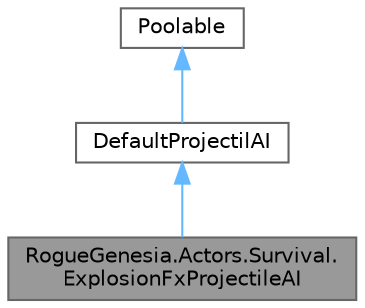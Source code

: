 digraph "RogueGenesia.Actors.Survival.ExplosionFxProjectileAI"
{
 // LATEX_PDF_SIZE
  bgcolor="transparent";
  edge [fontname=Helvetica,fontsize=10,labelfontname=Helvetica,labelfontsize=10];
  node [fontname=Helvetica,fontsize=10,shape=box,height=0.2,width=0.4];
  Node1 [label="RogueGenesia.Actors.Survival.\lExplosionFxProjectileAI",height=0.2,width=0.4,color="gray40", fillcolor="grey60", style="filled", fontcolor="black",tooltip=" "];
  Node2 -> Node1 [dir="back",color="steelblue1",style="solid"];
  Node2 [label="DefaultProjectilAI",height=0.2,width=0.4,color="gray40", fillcolor="white", style="filled",URL="$class_rogue_genesia_1_1_actors_1_1_survival_1_1_default_projectil_a_i.html",tooltip=" "];
  Node3 -> Node2 [dir="back",color="steelblue1",style="solid"];
  Node3 [label="Poolable",height=0.2,width=0.4,color="gray40", fillcolor="white", style="filled",URL="$class_rogue_genesia_1_1_utils_1_1_poolable.html",tooltip=" "];
}
